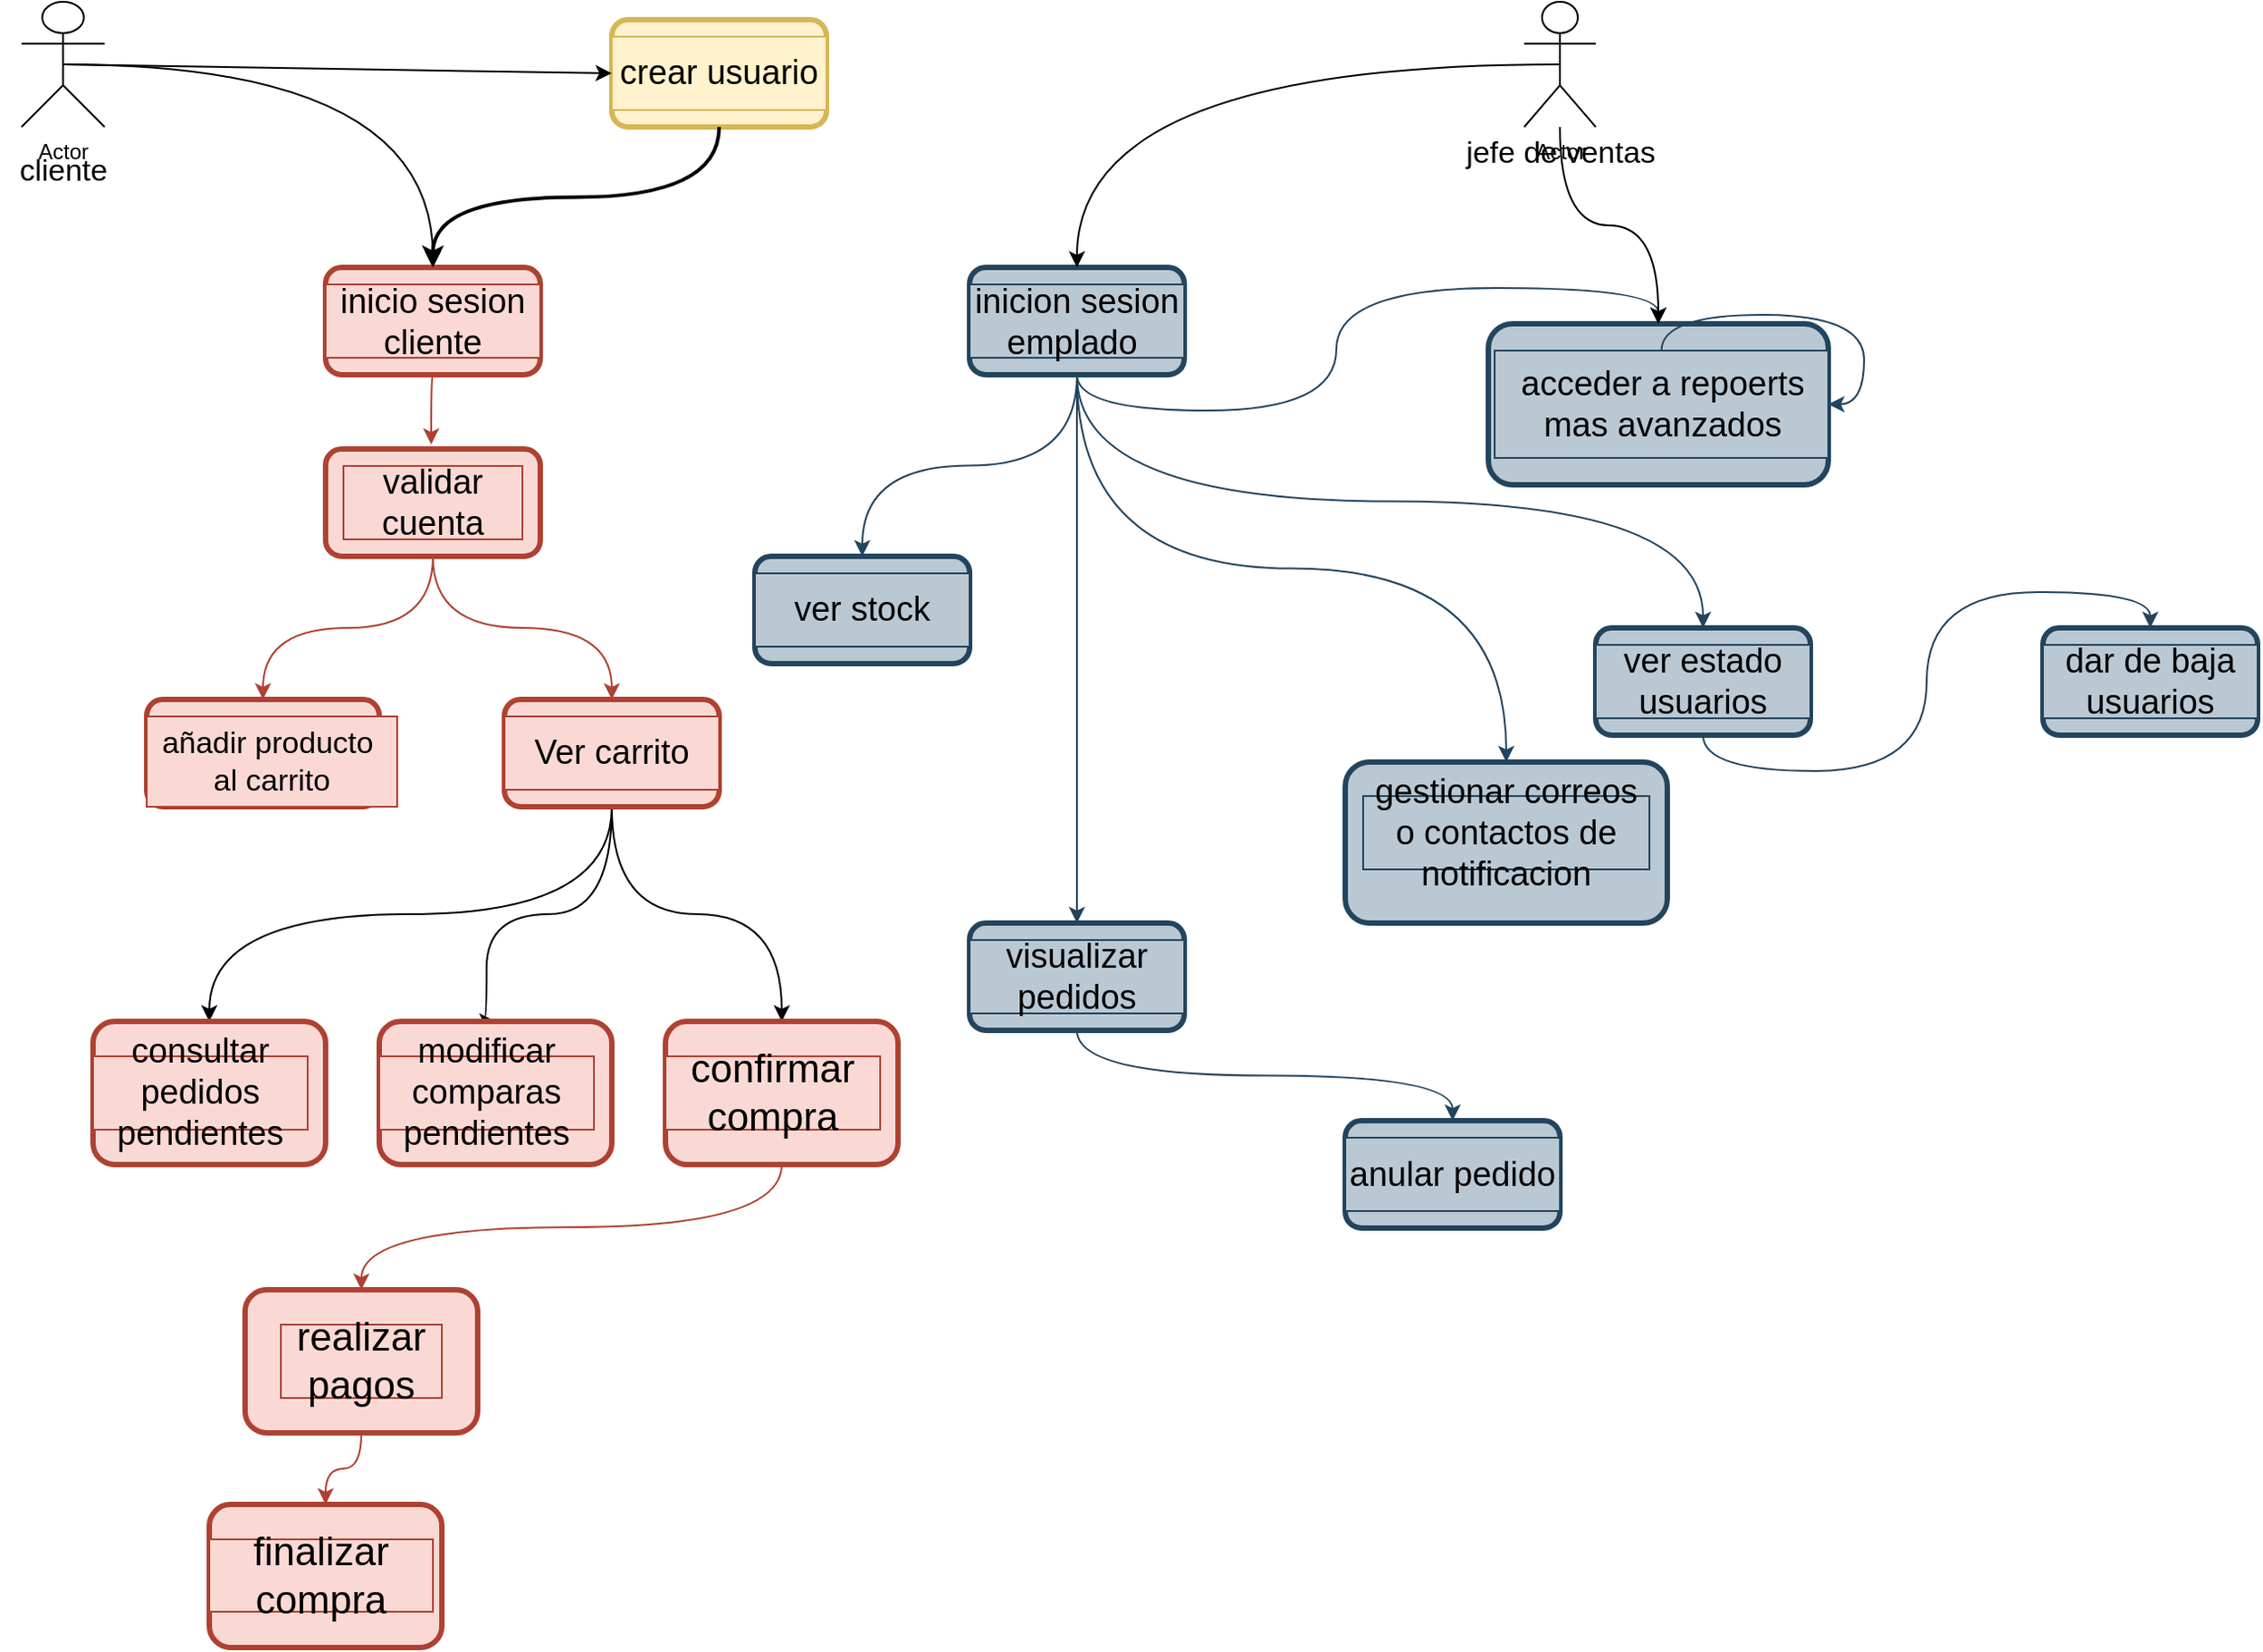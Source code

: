 <mxfile version="26.2.15">
  <diagram name="Página-1" id="5fdNr0kuIxPV9N6J3VZB">
    <mxGraphModel dx="3007" dy="1323" grid="1" gridSize="10" guides="1" tooltips="1" connect="1" arrows="1" fold="1" page="1" pageScale="1" pageWidth="827" pageHeight="1169" background="#ffffff" math="0" shadow="0">
      <root>
        <mxCell id="0" />
        <mxCell id="1" parent="0" />
        <mxCell id="hG0kEqEVY-e1srGyoO5b-1" value="" style="rounded=1;whiteSpace=wrap;html=1;fillColor=#fff2cc;strokeColor=#d6b656;strokeWidth=3;" parent="1" vertex="1">
          <mxGeometry x="290" y="170" width="120" height="60" as="geometry" />
        </mxCell>
        <mxCell id="hG0kEqEVY-e1srGyoO5b-8" style="edgeStyle=orthogonalEdgeStyle;rounded=0;orthogonalLoop=1;jettySize=auto;html=1;entryX=0.5;entryY=0;entryDx=0;entryDy=0;strokeColor=#000000;curved=1;exitX=0.5;exitY=1;exitDx=0;exitDy=0;strokeWidth=2;" parent="1" source="hG0kEqEVY-e1srGyoO5b-1" target="hG0kEqEVY-e1srGyoO5b-4" edge="1">
          <mxGeometry relative="1" as="geometry" />
        </mxCell>
        <mxCell id="hG0kEqEVY-e1srGyoO5b-2" value="&lt;font color=&quot;#000000&quot;&gt;&lt;span style=&quot;font-size: 19px;&quot;&gt;crear usuario&lt;/span&gt;&lt;/font&gt;" style="text;html=1;align=center;verticalAlign=middle;whiteSpace=wrap;rounded=0;fillColor=#fff2cc;strokeColor=#d6b656;" parent="1" vertex="1">
          <mxGeometry x="290" y="179.5" width="120" height="41" as="geometry" />
        </mxCell>
        <mxCell id="oRccqWHDwEhdqV4hWqH1-9" style="edgeStyle=orthogonalEdgeStyle;curved=1;rounded=0;orthogonalLoop=1;jettySize=auto;html=1;exitX=0.5;exitY=1;exitDx=0;exitDy=0;entryX=0.5;entryY=0;entryDx=0;entryDy=0;strokeColor=#ae4132;fillColor=#fad9d5;" parent="1" source="oRccqWHDwEhdqV4hWqH1-12" target="oRccqWHDwEhdqV4hWqH1-3" edge="1">
          <mxGeometry relative="1" as="geometry">
            <mxPoint x="210" y="545" as="sourcePoint" />
          </mxGeometry>
        </mxCell>
        <mxCell id="hG0kEqEVY-e1srGyoO5b-4" value="" style="rounded=1;whiteSpace=wrap;html=1;fillColor=#fad9d5;strokeColor=#ae4132;strokeWidth=3;" parent="1" vertex="1">
          <mxGeometry x="130" y="308.5" width="120" height="60" as="geometry" />
        </mxCell>
        <mxCell id="oRccqWHDwEhdqV4hWqH1-8" style="edgeStyle=orthogonalEdgeStyle;curved=1;rounded=0;orthogonalLoop=1;jettySize=auto;html=1;entryX=0.5;entryY=0;entryDx=0;entryDy=0;fontColor=#000000;labelBackgroundColor=none;strokeColor=#ae4132;exitX=0.5;exitY=1;exitDx=0;exitDy=0;fillColor=#fad9d5;" parent="1" source="oRccqWHDwEhdqV4hWqH1-12" target="oRccqWHDwEhdqV4hWqH1-5" edge="1">
          <mxGeometry relative="1" as="geometry">
            <mxPoint x="200" y="545" as="sourcePoint" />
          </mxGeometry>
        </mxCell>
        <mxCell id="hG0kEqEVY-e1srGyoO5b-5" value="&lt;font color=&quot;#000000&quot;&gt;&lt;span style=&quot;font-size: 19px;&quot;&gt;inicio sesion cliente&lt;/span&gt;&lt;/font&gt;" style="text;html=1;align=center;verticalAlign=middle;whiteSpace=wrap;rounded=0;fillColor=#fad9d5;strokeColor=#ae4132;" parent="1" vertex="1">
          <mxGeometry x="130" y="318" width="120" height="41" as="geometry" />
        </mxCell>
        <mxCell id="oRccqWHDwEhdqV4hWqH1-31" style="edgeStyle=orthogonalEdgeStyle;curved=1;rounded=0;orthogonalLoop=1;jettySize=auto;html=1;exitX=0.5;exitY=1;exitDx=0;exitDy=0;entryX=0.5;entryY=0;entryDx=0;entryDy=0;strokeColor=#23445d;fillColor=#bac8d3;" parent="1" source="hG0kEqEVY-e1srGyoO5b-6" target="oRccqWHDwEhdqV4hWqH1-29" edge="1">
          <mxGeometry relative="1" as="geometry" />
        </mxCell>
        <mxCell id="oRccqWHDwEhdqV4hWqH1-38" style="edgeStyle=orthogonalEdgeStyle;curved=1;rounded=0;orthogonalLoop=1;jettySize=auto;html=1;exitX=0.5;exitY=1;exitDx=0;exitDy=0;entryX=0.5;entryY=0;entryDx=0;entryDy=0;strokeColor=#23445d;fillColor=#bac8d3;" parent="1" source="hG0kEqEVY-e1srGyoO5b-6" target="oRccqWHDwEhdqV4hWqH1-35" edge="1">
          <mxGeometry relative="1" as="geometry" />
        </mxCell>
        <mxCell id="oRccqWHDwEhdqV4hWqH1-41" style="edgeStyle=orthogonalEdgeStyle;curved=1;rounded=0;orthogonalLoop=1;jettySize=auto;html=1;exitX=0.5;exitY=1;exitDx=0;exitDy=0;entryX=0.5;entryY=0;entryDx=0;entryDy=0;strokeColor=#23445d;fillColor=#bac8d3;" parent="1" source="hG0kEqEVY-e1srGyoO5b-6" target="oRccqWHDwEhdqV4hWqH1-39" edge="1">
          <mxGeometry relative="1" as="geometry" />
        </mxCell>
        <mxCell id="oRccqWHDwEhdqV4hWqH1-45" style="edgeStyle=orthogonalEdgeStyle;curved=1;rounded=0;orthogonalLoop=1;jettySize=auto;html=1;exitX=0.5;exitY=1;exitDx=0;exitDy=0;entryX=0.5;entryY=0;entryDx=0;entryDy=0;strokeColor=#23445d;fillColor=#bac8d3;" parent="1" source="hG0kEqEVY-e1srGyoO5b-6" target="oRccqWHDwEhdqV4hWqH1-42" edge="1">
          <mxGeometry relative="1" as="geometry" />
        </mxCell>
        <mxCell id="oRccqWHDwEhdqV4hWqH1-50" style="edgeStyle=orthogonalEdgeStyle;curved=1;rounded=0;orthogonalLoop=1;jettySize=auto;html=1;exitX=0.5;exitY=1;exitDx=0;exitDy=0;entryX=0.5;entryY=0;entryDx=0;entryDy=0;strokeColor=#23445d;fillColor=#bac8d3;" parent="1" source="hG0kEqEVY-e1srGyoO5b-6" target="oRccqWHDwEhdqV4hWqH1-48" edge="1">
          <mxGeometry relative="1" as="geometry" />
        </mxCell>
        <mxCell id="hG0kEqEVY-e1srGyoO5b-6" value="" style="rounded=1;whiteSpace=wrap;html=1;fillColor=#bac8d3;strokeColor=#23445d;strokeWidth=3;" parent="1" vertex="1">
          <mxGeometry x="490" y="308.5" width="120" height="60" as="geometry" />
        </mxCell>
        <mxCell id="hG0kEqEVY-e1srGyoO5b-7" value="&lt;font color=&quot;#000000&quot;&gt;&lt;span style=&quot;font-size: 19px;&quot;&gt;inicion sesion emplado&amp;nbsp;&lt;/span&gt;&lt;/font&gt;" style="text;html=1;align=center;verticalAlign=middle;whiteSpace=wrap;rounded=0;fillColor=#bac8d3;strokeColor=#23445d;" parent="1" vertex="1">
          <mxGeometry x="490" y="318" width="120" height="41" as="geometry" />
        </mxCell>
        <mxCell id="oRccqWHDwEhdqV4hWqH1-20" style="edgeStyle=orthogonalEdgeStyle;curved=1;rounded=0;orthogonalLoop=1;jettySize=auto;html=1;exitX=0.5;exitY=1;exitDx=0;exitDy=0;entryX=0.5;entryY=0;entryDx=0;entryDy=0;strokeColor=#000000;" parent="1" source="oRccqWHDwEhdqV4hWqH1-3" target="oRccqWHDwEhdqV4hWqH1-16" edge="1">
          <mxGeometry relative="1" as="geometry" />
        </mxCell>
        <mxCell id="oRccqWHDwEhdqV4hWqH1-21" style="edgeStyle=orthogonalEdgeStyle;curved=1;rounded=0;orthogonalLoop=1;jettySize=auto;html=1;exitX=0.5;exitY=1;exitDx=0;exitDy=0;entryX=0.5;entryY=0;entryDx=0;entryDy=0;strokeColor=#000000;" parent="1" source="oRccqWHDwEhdqV4hWqH1-3" target="oRccqWHDwEhdqV4hWqH1-10" edge="1">
          <mxGeometry relative="1" as="geometry">
            <Array as="points">
              <mxPoint x="290" y="670" />
              <mxPoint x="220" y="670" />
              <mxPoint x="220" y="730" />
            </Array>
          </mxGeometry>
        </mxCell>
        <mxCell id="oRccqWHDwEhdqV4hWqH1-22" style="edgeStyle=orthogonalEdgeStyle;curved=1;rounded=0;orthogonalLoop=1;jettySize=auto;html=1;exitX=0.5;exitY=1;exitDx=0;exitDy=0;entryX=0.5;entryY=0;entryDx=0;entryDy=0;strokeColor=#030303;" parent="1" source="oRccqWHDwEhdqV4hWqH1-3" target="oRccqWHDwEhdqV4hWqH1-18" edge="1">
          <mxGeometry relative="1" as="geometry" />
        </mxCell>
        <mxCell id="oRccqWHDwEhdqV4hWqH1-3" value="" style="rounded=1;whiteSpace=wrap;html=1;fillColor=#fad9d5;strokeColor=#ae4132;strokeWidth=3;" parent="1" vertex="1">
          <mxGeometry x="230" y="550" width="120" height="60" as="geometry" />
        </mxCell>
        <mxCell id="oRccqWHDwEhdqV4hWqH1-4" value="&lt;font color=&quot;#000000&quot;&gt;&lt;span style=&quot;font-size: 19px;&quot;&gt;Ver carrito&lt;/span&gt;&lt;/font&gt;" style="text;html=1;align=center;verticalAlign=middle;whiteSpace=wrap;rounded=0;fillColor=#fad9d5;strokeColor=#ae4132;" parent="1" vertex="1">
          <mxGeometry x="230" y="559.5" width="120" height="41" as="geometry" />
        </mxCell>
        <mxCell id="oRccqWHDwEhdqV4hWqH1-5" value="" style="rounded=1;whiteSpace=wrap;html=1;fillColor=#fad9d5;strokeColor=#ae4132;strokeWidth=3;" parent="1" vertex="1">
          <mxGeometry x="30" y="550" width="130" height="60" as="geometry" />
        </mxCell>
        <mxCell id="oRccqWHDwEhdqV4hWqH1-6" value="&lt;font style=&quot;font-size: 17px;&quot; color=&quot;#000000&quot;&gt;añadir producto&amp;nbsp;&lt;/font&gt;&lt;div&gt;&lt;font style=&quot;font-size: 17px;&quot; color=&quot;#000000&quot;&gt;al carrito&lt;/font&gt;&lt;/div&gt;" style="text;html=1;align=center;verticalAlign=middle;whiteSpace=wrap;rounded=0;fontStyle=0;fillColor=#fad9d5;strokeColor=#ae4132;" parent="1" vertex="1">
          <mxGeometry x="30" y="559.5" width="140" height="50.5" as="geometry" />
        </mxCell>
        <mxCell id="oRccqWHDwEhdqV4hWqH1-10" value="" style="rounded=1;whiteSpace=wrap;html=1;fillColor=#fad9d5;strokeColor=#ae4132;strokeWidth=3;" parent="1" vertex="1">
          <mxGeometry x="160" y="730" width="130" height="80" as="geometry" />
        </mxCell>
        <mxCell id="oRccqWHDwEhdqV4hWqH1-11" value="&lt;font color=&quot;#000000&quot;&gt;&lt;span style=&quot;font-size: 19px;&quot;&gt;modificar comparas pendientes&lt;/span&gt;&lt;/font&gt;" style="text;html=1;align=center;verticalAlign=middle;whiteSpace=wrap;rounded=0;fillColor=#fad9d5;strokeColor=#ae4132;" parent="1" vertex="1">
          <mxGeometry x="160" y="749.5" width="120" height="41" as="geometry" />
        </mxCell>
        <mxCell id="oRccqWHDwEhdqV4hWqH1-12" value="" style="rounded=1;whiteSpace=wrap;html=1;fillColor=#fad9d5;strokeColor=#ae4132;strokeWidth=3;" parent="1" vertex="1">
          <mxGeometry x="130" y="410" width="120" height="60" as="geometry" />
        </mxCell>
        <mxCell id="oRccqWHDwEhdqV4hWqH1-14" value="&lt;font color=&quot;#000000&quot;&gt;&lt;span style=&quot;font-size: 19px;&quot;&gt;validar cuenta&lt;/span&gt;&lt;/font&gt;" style="text;html=1;align=center;verticalAlign=middle;whiteSpace=wrap;rounded=0;fillColor=#fad9d5;strokeColor=#ae4132;" parent="1" vertex="1">
          <mxGeometry x="140" y="419.5" width="100" height="41" as="geometry" />
        </mxCell>
        <mxCell id="oRccqWHDwEhdqV4hWqH1-15" style="edgeStyle=orthogonalEdgeStyle;curved=1;rounded=0;orthogonalLoop=1;jettySize=auto;html=1;exitX=0.5;exitY=1;exitDx=0;exitDy=0;entryX=0.492;entryY=-0.042;entryDx=0;entryDy=0;entryPerimeter=0;strokeColor=#ae4132;fillColor=#fad9d5;" parent="1" source="hG0kEqEVY-e1srGyoO5b-4" target="oRccqWHDwEhdqV4hWqH1-12" edge="1">
          <mxGeometry relative="1" as="geometry" />
        </mxCell>
        <mxCell id="oRccqWHDwEhdqV4hWqH1-16" value="" style="rounded=1;whiteSpace=wrap;html=1;fillColor=#fad9d5;strokeColor=#ae4132;strokeWidth=3;" parent="1" vertex="1">
          <mxGeometry y="730" width="130" height="80" as="geometry" />
        </mxCell>
        <mxCell id="oRccqWHDwEhdqV4hWqH1-17" value="&lt;font color=&quot;#000000&quot;&gt;&lt;span style=&quot;font-size: 19px;&quot;&gt;consultar pedidos pendientes&lt;/span&gt;&lt;/font&gt;" style="text;html=1;align=center;verticalAlign=middle;whiteSpace=wrap;rounded=0;fillColor=#fad9d5;strokeColor=#ae4132;" parent="1" vertex="1">
          <mxGeometry y="749.5" width="120" height="41" as="geometry" />
        </mxCell>
        <mxCell id="oRccqWHDwEhdqV4hWqH1-25" style="edgeStyle=orthogonalEdgeStyle;curved=1;rounded=0;orthogonalLoop=1;jettySize=auto;html=1;exitX=0.5;exitY=1;exitDx=0;exitDy=0;strokeColor=#ae4132;entryX=0.5;entryY=0;entryDx=0;entryDy=0;fillColor=#fad9d5;" parent="1" source="oRccqWHDwEhdqV4hWqH1-18" target="oRccqWHDwEhdqV4hWqH1-26" edge="1">
          <mxGeometry relative="1" as="geometry">
            <mxPoint x="140" y="870" as="targetPoint" />
          </mxGeometry>
        </mxCell>
        <mxCell id="oRccqWHDwEhdqV4hWqH1-18" value="" style="rounded=1;whiteSpace=wrap;html=1;fillColor=#fad9d5;strokeColor=#ae4132;strokeWidth=3;" parent="1" vertex="1">
          <mxGeometry x="320" y="730" width="130" height="80" as="geometry" />
        </mxCell>
        <mxCell id="oRccqWHDwEhdqV4hWqH1-19" value="&lt;font color=&quot;#000000&quot;&gt;&lt;span&gt;confirmar compra&lt;/span&gt;&lt;/font&gt;" style="text;html=1;align=center;verticalAlign=middle;whiteSpace=wrap;rounded=0;fontSize=22;fillColor=#fad9d5;strokeColor=#ae4132;" parent="1" vertex="1">
          <mxGeometry x="320" y="749.5" width="120" height="41" as="geometry" />
        </mxCell>
        <mxCell id="oRccqWHDwEhdqV4hWqH1-28" style="edgeStyle=orthogonalEdgeStyle;rounded=0;orthogonalLoop=1;jettySize=auto;html=1;exitX=0.5;exitY=1;exitDx=0;exitDy=0;strokeColor=#ae4132;curved=1;entryX=0.5;entryY=0;entryDx=0;entryDy=0;fillColor=#fad9d5;" parent="1" source="oRccqWHDwEhdqV4hWqH1-26" target="oRccqWHDwEhdqV4hWqH1-23" edge="1">
          <mxGeometry relative="1" as="geometry">
            <mxPoint x="150" y="1030" as="targetPoint" />
          </mxGeometry>
        </mxCell>
        <mxCell id="oRccqWHDwEhdqV4hWqH1-23" value="" style="rounded=1;whiteSpace=wrap;html=1;fillColor=#fad9d5;strokeColor=#ae4132;strokeWidth=3;" parent="1" vertex="1">
          <mxGeometry x="65" y="1000" width="130" height="80" as="geometry" />
        </mxCell>
        <mxCell id="oRccqWHDwEhdqV4hWqH1-24" value="&lt;font color=&quot;#000000&quot;&gt;&lt;span&gt;finalizar compra&lt;/span&gt;&lt;/font&gt;" style="text;html=1;align=center;verticalAlign=middle;whiteSpace=wrap;rounded=0;fontSize=22;fillColor=#fad9d5;strokeColor=#ae4132;" parent="1" vertex="1">
          <mxGeometry x="65" y="1019.5" width="125" height="40.5" as="geometry" />
        </mxCell>
        <mxCell id="oRccqWHDwEhdqV4hWqH1-26" value="" style="rounded=1;whiteSpace=wrap;html=1;fillColor=#fad9d5;strokeColor=#ae4132;strokeWidth=3;" parent="1" vertex="1">
          <mxGeometry x="85" y="880" width="130" height="80" as="geometry" />
        </mxCell>
        <mxCell id="oRccqWHDwEhdqV4hWqH1-27" value="&lt;font color=&quot;#000000&quot;&gt;&lt;span&gt;realizar pagos&lt;/span&gt;&lt;/font&gt;" style="text;html=1;align=center;verticalAlign=middle;whiteSpace=wrap;rounded=0;fontSize=22;fillColor=#fad9d5;strokeColor=#ae4132;" parent="1" vertex="1">
          <mxGeometry x="105" y="899.5" width="90" height="41" as="geometry" />
        </mxCell>
        <mxCell id="oRccqWHDwEhdqV4hWqH1-34" style="edgeStyle=orthogonalEdgeStyle;curved=1;rounded=0;orthogonalLoop=1;jettySize=auto;html=1;exitX=0.5;exitY=1;exitDx=0;exitDy=0;entryX=0.5;entryY=0;entryDx=0;entryDy=0;strokeColor=#23445d;fillColor=#bac8d3;" parent="1" source="oRccqWHDwEhdqV4hWqH1-29" target="oRccqWHDwEhdqV4hWqH1-32" edge="1">
          <mxGeometry relative="1" as="geometry" />
        </mxCell>
        <mxCell id="oRccqWHDwEhdqV4hWqH1-29" value="" style="rounded=1;whiteSpace=wrap;html=1;fillColor=#bac8d3;strokeColor=#23445d;strokeWidth=3;" parent="1" vertex="1">
          <mxGeometry x="490" y="675" width="120" height="60" as="geometry" />
        </mxCell>
        <mxCell id="oRccqWHDwEhdqV4hWqH1-30" value="&lt;font color=&quot;#000000&quot;&gt;&lt;span style=&quot;font-size: 19px;&quot;&gt;visualizar pedidos&lt;/span&gt;&lt;/font&gt;" style="text;html=1;align=center;verticalAlign=middle;whiteSpace=wrap;rounded=0;fillColor=#bac8d3;strokeColor=#23445d;" parent="1" vertex="1">
          <mxGeometry x="490" y="684.5" width="120" height="41" as="geometry" />
        </mxCell>
        <mxCell id="oRccqWHDwEhdqV4hWqH1-32" value="" style="rounded=1;whiteSpace=wrap;html=1;fillColor=#bac8d3;strokeColor=#23445d;strokeWidth=3;" parent="1" vertex="1">
          <mxGeometry x="700" y="785.5" width="120" height="60" as="geometry" />
        </mxCell>
        <mxCell id="oRccqWHDwEhdqV4hWqH1-33" value="&lt;font color=&quot;#000000&quot;&gt;&lt;span style=&quot;font-size: 19px;&quot;&gt;anular pedido&lt;/span&gt;&lt;/font&gt;" style="text;html=1;align=center;verticalAlign=middle;whiteSpace=wrap;rounded=0;fillColor=#bac8d3;strokeColor=#23445d;" parent="1" vertex="1">
          <mxGeometry x="700" y="795" width="120" height="41" as="geometry" />
        </mxCell>
        <mxCell id="oRccqWHDwEhdqV4hWqH1-35" value="" style="rounded=1;whiteSpace=wrap;html=1;fillColor=#bac8d3;strokeColor=#23445d;strokeWidth=3;" parent="1" vertex="1">
          <mxGeometry x="370" y="470" width="120" height="60" as="geometry" />
        </mxCell>
        <mxCell id="oRccqWHDwEhdqV4hWqH1-36" value="&lt;font color=&quot;#000000&quot;&gt;&lt;span style=&quot;font-size: 19px;&quot;&gt;ver stock&lt;/span&gt;&lt;/font&gt;" style="text;html=1;align=center;verticalAlign=middle;whiteSpace=wrap;rounded=0;fillColor=#bac8d3;strokeColor=#23445d;" parent="1" vertex="1">
          <mxGeometry x="370" y="479.5" width="120" height="41" as="geometry" />
        </mxCell>
        <mxCell id="oRccqWHDwEhdqV4hWqH1-39" value="" style="rounded=1;whiteSpace=wrap;html=1;fillColor=#bac8d3;strokeColor=#23445d;strokeWidth=3;" parent="1" vertex="1">
          <mxGeometry x="780" y="340" width="190" height="90" as="geometry" />
        </mxCell>
        <mxCell id="oRccqWHDwEhdqV4hWqH1-40" value="&lt;font color=&quot;#000000&quot;&gt;&lt;span style=&quot;font-size: 19px;&quot;&gt;acceder a repoerts mas avanzados&lt;/span&gt;&lt;/font&gt;" style="text;html=1;align=center;verticalAlign=middle;whiteSpace=wrap;rounded=0;fillColor=#bac8d3;strokeColor=#23445d;" parent="1" vertex="1">
          <mxGeometry x="783.5" y="355" width="186.5" height="60" as="geometry" />
        </mxCell>
        <mxCell id="oRccqWHDwEhdqV4hWqH1-42" value="" style="rounded=1;whiteSpace=wrap;html=1;fillColor=#bac8d3;strokeColor=#23445d;strokeWidth=3;" parent="1" vertex="1">
          <mxGeometry x="700" y="585" width="180" height="90" as="geometry" />
        </mxCell>
        <mxCell id="oRccqWHDwEhdqV4hWqH1-43" value="&lt;font color=&quot;#000000&quot;&gt;&lt;span style=&quot;font-size: 19px;&quot;&gt;gestionar correos o contactos de notificacion&lt;/span&gt;&lt;/font&gt;" style="text;html=1;align=center;verticalAlign=middle;whiteSpace=wrap;rounded=0;fillColor=#bac8d3;strokeColor=#23445d;" parent="1" vertex="1">
          <mxGeometry x="710" y="604" width="160" height="41" as="geometry" />
        </mxCell>
        <mxCell id="oRccqWHDwEhdqV4hWqH1-44" style="edgeStyle=orthogonalEdgeStyle;curved=1;rounded=0;orthogonalLoop=1;jettySize=auto;html=1;entryX=1;entryY=0.5;entryDx=0;entryDy=0;fillColor=#bac8d3;strokeColor=#23445d;" parent="1" source="oRccqWHDwEhdqV4hWqH1-40" target="oRccqWHDwEhdqV4hWqH1-40" edge="1">
          <mxGeometry relative="1" as="geometry" />
        </mxCell>
        <mxCell id="oRccqWHDwEhdqV4hWqH1-53" style="edgeStyle=orthogonalEdgeStyle;curved=1;rounded=0;orthogonalLoop=1;jettySize=auto;html=1;exitX=0.5;exitY=1;exitDx=0;exitDy=0;entryX=0.5;entryY=0;entryDx=0;entryDy=0;strokeColor=#23445d;fillColor=#bac8d3;" parent="1" source="oRccqWHDwEhdqV4hWqH1-48" target="oRccqWHDwEhdqV4hWqH1-51" edge="1">
          <mxGeometry relative="1" as="geometry" />
        </mxCell>
        <mxCell id="oRccqWHDwEhdqV4hWqH1-48" value="" style="rounded=1;whiteSpace=wrap;html=1;fillColor=#bac8d3;strokeColor=#23445d;strokeWidth=3;" parent="1" vertex="1">
          <mxGeometry x="840" y="510" width="120" height="60" as="geometry" />
        </mxCell>
        <mxCell id="oRccqWHDwEhdqV4hWqH1-49" value="&lt;font color=&quot;#000000&quot;&gt;&lt;span style=&quot;font-size: 19px;&quot;&gt;ver estado usuarios&lt;/span&gt;&lt;/font&gt;" style="text;html=1;align=center;verticalAlign=middle;whiteSpace=wrap;rounded=0;fillColor=#bac8d3;strokeColor=#23445d;" parent="1" vertex="1">
          <mxGeometry x="840" y="519.5" width="120" height="41" as="geometry" />
        </mxCell>
        <mxCell id="oRccqWHDwEhdqV4hWqH1-51" value="" style="rounded=1;whiteSpace=wrap;html=1;fillColor=#bac8d3;strokeColor=#23445d;strokeWidth=3;" parent="1" vertex="1">
          <mxGeometry x="1090" y="510" width="120" height="60" as="geometry" />
        </mxCell>
        <mxCell id="oRccqWHDwEhdqV4hWqH1-52" value="&lt;font color=&quot;#000000&quot;&gt;&lt;span style=&quot;font-size: 19px;&quot;&gt;dar de baja usuarios&lt;/span&gt;&lt;/font&gt;" style="text;html=1;align=center;verticalAlign=middle;whiteSpace=wrap;rounded=0;fillColor=#bac8d3;strokeColor=#23445d;" parent="1" vertex="1">
          <mxGeometry x="1090" y="519.5" width="120" height="41" as="geometry" />
        </mxCell>
        <mxCell id="oRccqWHDwEhdqV4hWqH1-59" value="" style="edgeStyle=orthogonalEdgeStyle;curved=1;rounded=0;orthogonalLoop=1;jettySize=auto;html=1;" parent="1" source="oRccqWHDwEhdqV4hWqH1-54" target="oRccqWHDwEhdqV4hWqH1-39" edge="1">
          <mxGeometry relative="1" as="geometry" />
        </mxCell>
        <mxCell id="oRccqWHDwEhdqV4hWqH1-64" style="edgeStyle=orthogonalEdgeStyle;curved=1;rounded=0;orthogonalLoop=1;jettySize=auto;html=1;exitX=0.5;exitY=0.5;exitDx=0;exitDy=0;exitPerimeter=0;entryX=0.5;entryY=0;entryDx=0;entryDy=0;strokeColor=#000000;" parent="1" source="oRccqWHDwEhdqV4hWqH1-54" target="hG0kEqEVY-e1srGyoO5b-6" edge="1">
          <mxGeometry relative="1" as="geometry" />
        </mxCell>
        <mxCell id="oRccqWHDwEhdqV4hWqH1-54" value="Actor" style="shape=umlActor;verticalLabelPosition=bottom;verticalAlign=top;html=1;outlineConnect=0;strokeColor=#000000;" parent="1" vertex="1">
          <mxGeometry x="800" y="160" width="40" height="70" as="geometry" />
        </mxCell>
        <mxCell id="oRccqWHDwEhdqV4hWqH1-62" style="rounded=0;orthogonalLoop=1;jettySize=auto;html=1;exitX=0.5;exitY=0.5;exitDx=0;exitDy=0;exitPerimeter=0;entryX=0;entryY=0.5;entryDx=0;entryDy=0;strokeColor=#000000;" parent="1" source="oRccqWHDwEhdqV4hWqH1-55" target="hG0kEqEVY-e1srGyoO5b-1" edge="1">
          <mxGeometry relative="1" as="geometry" />
        </mxCell>
        <mxCell id="oRccqWHDwEhdqV4hWqH1-63" style="edgeStyle=orthogonalEdgeStyle;curved=1;rounded=0;orthogonalLoop=1;jettySize=auto;html=1;exitX=0.5;exitY=0.5;exitDx=0;exitDy=0;exitPerimeter=0;entryX=0.5;entryY=0;entryDx=0;entryDy=0;strokeColor=#000000;" parent="1" source="oRccqWHDwEhdqV4hWqH1-55" target="hG0kEqEVY-e1srGyoO5b-4" edge="1">
          <mxGeometry relative="1" as="geometry" />
        </mxCell>
        <mxCell id="oRccqWHDwEhdqV4hWqH1-55" value="Actor" style="shape=umlActor;verticalLabelPosition=bottom;verticalAlign=top;html=1;outlineConnect=0;strokeColor=#000000;" parent="1" vertex="1">
          <mxGeometry x="-40" y="160" width="46.5" height="70" as="geometry" />
        </mxCell>
        <mxCell id="oRccqWHDwEhdqV4hWqH1-60" value="&lt;font&gt;jefe de ventas&lt;/font&gt;" style="text;html=1;align=center;verticalAlign=middle;resizable=0;points=[];autosize=1;strokeColor=none;fillColor=none;fontColor=#000000;fontSize=17;" parent="1" vertex="1">
          <mxGeometry x="760" y="230" width="120" height="30" as="geometry" />
        </mxCell>
        <mxCell id="oRccqWHDwEhdqV4hWqH1-61" value="cliente" style="text;html=1;align=center;verticalAlign=middle;resizable=0;points=[];autosize=1;strokeColor=none;fillColor=none;fontColor=#000000;fontSize=17;" parent="1" vertex="1">
          <mxGeometry x="-51.75" y="240" width="70" height="30" as="geometry" />
        </mxCell>
      </root>
    </mxGraphModel>
  </diagram>
</mxfile>
